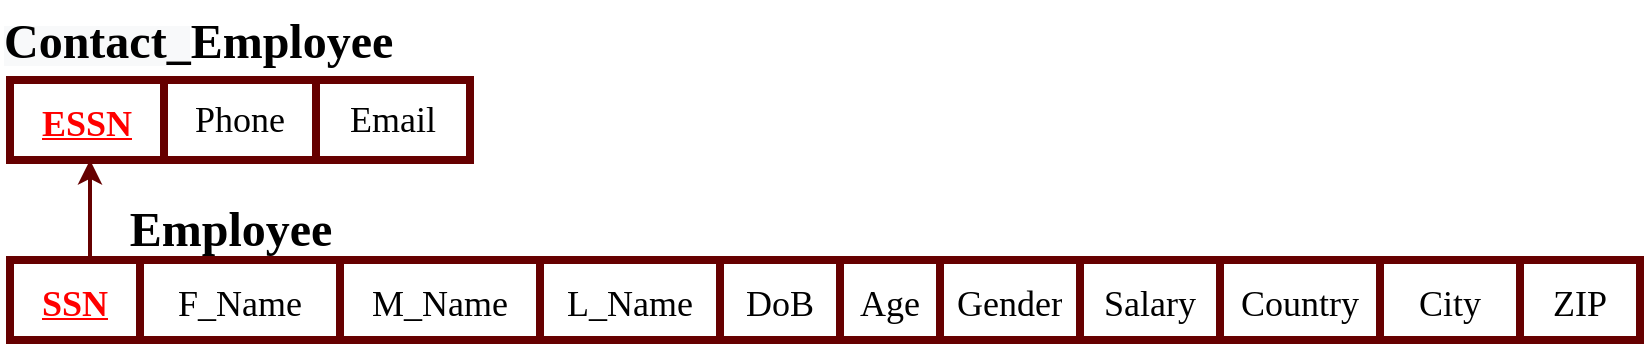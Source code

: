 <mxfile version="19.0.3" type="device" pages="4"><diagram id="USYFsT-eK0UTXoINsRfA" name="Employee"><mxGraphModel dx="868" dy="563" grid="1" gridSize="10" guides="1" tooltips="1" connect="1" arrows="1" fold="1" page="1" pageScale="1" pageWidth="850" pageHeight="1100" math="0" shadow="0"><root><mxCell id="0"/><mxCell id="1" parent="0"/><mxCell id="vEAUXPXefFvXZn18ucDX-1" value="" style="shape=table;startSize=0;container=1;collapsible=0;childLayout=tableLayout;fontSize=24;fontColor=#000000;strokeWidth=4;strokeColor=#660000;" parent="1" vertex="1"><mxGeometry x="10" y="140" width="815" height="40" as="geometry"/></mxCell><mxCell id="vEAUXPXefFvXZn18ucDX-2" value="" style="shape=tableRow;horizontal=0;startSize=0;swimlaneHead=0;swimlaneBody=0;top=0;left=0;bottom=0;right=0;collapsible=0;dropTarget=0;fillColor=none;points=[[0,0.5],[1,0.5]];portConstraint=eastwest;fontSize=24;fontColor=#000000;strokeWidth=4;strokeColor=#660000;" parent="vEAUXPXefFvXZn18ucDX-1" vertex="1"><mxGeometry width="815" height="40" as="geometry"/></mxCell><mxCell id="vEAUXPXefFvXZn18ucDX-3" value="&lt;b&gt;&lt;font style=&quot;font-size: 18px;&quot; face=&quot;Times New Roman&quot; color=&quot;#ff0000&quot;&gt;&lt;u&gt;SSN&lt;/u&gt;&lt;/font&gt;&lt;/b&gt;" style="shape=partialRectangle;html=1;whiteSpace=wrap;connectable=0;overflow=hidden;fillColor=none;top=0;left=0;bottom=0;right=0;pointerEvents=1;fontSize=24;fontColor=#000000;strokeWidth=4;strokeColor=#660000;" parent="vEAUXPXefFvXZn18ucDX-2" vertex="1"><mxGeometry width="65" height="40" as="geometry"><mxRectangle width="65" height="40" as="alternateBounds"/></mxGeometry></mxCell><mxCell id="vEAUXPXefFvXZn18ucDX-4" value="&lt;font style=&quot;font-size: 18px;&quot; face=&quot;Times New Roman&quot;&gt;F_Name&lt;/font&gt;" style="shape=partialRectangle;html=1;whiteSpace=wrap;connectable=0;overflow=hidden;fillColor=none;top=0;left=0;bottom=0;right=0;pointerEvents=1;fontSize=24;fontColor=#000000;strokeWidth=4;strokeColor=#660000;" parent="vEAUXPXefFvXZn18ucDX-2" vertex="1"><mxGeometry x="65" width="100" height="40" as="geometry"><mxRectangle width="100" height="40" as="alternateBounds"/></mxGeometry></mxCell><mxCell id="vEAUXPXefFvXZn18ucDX-5" value="&lt;font face=&quot;Times New Roman&quot; style=&quot;font-size: 18px;&quot;&gt;M_Name&lt;/font&gt;" style="shape=partialRectangle;html=1;whiteSpace=wrap;connectable=0;overflow=hidden;fillColor=none;top=0;left=0;bottom=0;right=0;pointerEvents=1;fontSize=24;fontColor=#000000;strokeWidth=4;strokeColor=#660000;" parent="vEAUXPXefFvXZn18ucDX-2" vertex="1"><mxGeometry x="165" width="100" height="40" as="geometry"><mxRectangle width="100" height="40" as="alternateBounds"/></mxGeometry></mxCell><mxCell id="vEAUXPXefFvXZn18ucDX-6" value="&lt;font face=&quot;Times New Roman&quot; style=&quot;font-size: 18px;&quot;&gt;L_Name&lt;/font&gt;" style="shape=partialRectangle;html=1;whiteSpace=wrap;connectable=0;overflow=hidden;fillColor=none;top=0;left=0;bottom=0;right=0;pointerEvents=1;fontSize=24;fontColor=#000000;strokeWidth=4;strokeColor=#660000;" parent="vEAUXPXefFvXZn18ucDX-2" vertex="1"><mxGeometry x="265" width="90" height="40" as="geometry"><mxRectangle width="90" height="40" as="alternateBounds"/></mxGeometry></mxCell><mxCell id="vEAUXPXefFvXZn18ucDX-7" value="&lt;font face=&quot;Times New Roman&quot; style=&quot;font-size: 18px;&quot;&gt;DoB&lt;/font&gt;" style="shape=partialRectangle;html=1;whiteSpace=wrap;connectable=0;overflow=hidden;fillColor=none;top=0;left=0;bottom=0;right=0;pointerEvents=1;fontSize=24;fontColor=#000000;strokeWidth=4;strokeColor=#660000;" parent="vEAUXPXefFvXZn18ucDX-2" vertex="1"><mxGeometry x="355" width="60" height="40" as="geometry"><mxRectangle width="60" height="40" as="alternateBounds"/></mxGeometry></mxCell><mxCell id="vEAUXPXefFvXZn18ucDX-8" value="&lt;font face=&quot;Times New Roman&quot; style=&quot;font-size: 18px;&quot;&gt;Age&lt;/font&gt;" style="shape=partialRectangle;html=1;whiteSpace=wrap;connectable=0;overflow=hidden;fillColor=none;top=0;left=0;bottom=0;right=0;pointerEvents=1;fontSize=24;fontColor=#000000;strokeWidth=4;strokeColor=#660000;" parent="vEAUXPXefFvXZn18ucDX-2" vertex="1"><mxGeometry x="415" width="50" height="40" as="geometry"><mxRectangle width="50" height="40" as="alternateBounds"/></mxGeometry></mxCell><mxCell id="vEAUXPXefFvXZn18ucDX-9" value="&lt;font face=&quot;Times New Roman&quot; style=&quot;font-size: 18px;&quot;&gt;Gender&lt;/font&gt;" style="shape=partialRectangle;html=1;whiteSpace=wrap;connectable=0;overflow=hidden;fillColor=none;top=0;left=0;bottom=0;right=0;pointerEvents=1;fontSize=24;fontColor=#000000;strokeWidth=4;strokeColor=#660000;" parent="vEAUXPXefFvXZn18ucDX-2" vertex="1"><mxGeometry x="465" width="70" height="40" as="geometry"><mxRectangle width="70" height="40" as="alternateBounds"/></mxGeometry></mxCell><mxCell id="vEAUXPXefFvXZn18ucDX-10" value="&lt;span style=&quot;&quot;&gt;&lt;font face=&quot;Times New Roman&quot; style=&quot;font-size: 18px;&quot;&gt;Salary&lt;/font&gt;&lt;/span&gt;" style="shape=partialRectangle;html=1;whiteSpace=wrap;connectable=0;overflow=hidden;fillColor=none;top=0;left=0;bottom=0;right=0;pointerEvents=1;fontSize=24;fontColor=#000000;strokeWidth=4;strokeColor=#660000;" parent="vEAUXPXefFvXZn18ucDX-2" vertex="1"><mxGeometry x="535" width="70" height="40" as="geometry"><mxRectangle width="70" height="40" as="alternateBounds"/></mxGeometry></mxCell><mxCell id="vEAUXPXefFvXZn18ucDX-11" value="&lt;font face=&quot;Times New Roman&quot; style=&quot;font-size: 18px;&quot;&gt;Country&lt;/font&gt;" style="shape=partialRectangle;html=1;whiteSpace=wrap;connectable=0;overflow=hidden;fillColor=none;top=0;left=0;bottom=0;right=0;pointerEvents=1;fontSize=24;fontColor=#000000;strokeWidth=4;strokeColor=#660000;" parent="vEAUXPXefFvXZn18ucDX-2" vertex="1"><mxGeometry x="605" width="80" height="40" as="geometry"><mxRectangle width="80" height="40" as="alternateBounds"/></mxGeometry></mxCell><mxCell id="vEAUXPXefFvXZn18ucDX-12" value="&lt;font face=&quot;Times New Roman&quot; style=&quot;font-size: 18px;&quot;&gt;City&lt;/font&gt;" style="shape=partialRectangle;html=1;whiteSpace=wrap;connectable=0;overflow=hidden;fillColor=none;top=0;left=0;bottom=0;right=0;pointerEvents=1;fontSize=24;fontColor=#000000;strokeWidth=4;strokeColor=#660000;" parent="vEAUXPXefFvXZn18ucDX-2" vertex="1"><mxGeometry x="685" width="70" height="40" as="geometry"><mxRectangle width="70" height="40" as="alternateBounds"/></mxGeometry></mxCell><mxCell id="vEAUXPXefFvXZn18ucDX-13" value="&lt;font face=&quot;Times New Roman&quot; style=&quot;font-size: 18px;&quot;&gt;ZIP&lt;/font&gt;" style="shape=partialRectangle;html=1;whiteSpace=wrap;connectable=0;overflow=hidden;fillColor=none;top=0;left=0;bottom=0;right=0;pointerEvents=1;fontSize=24;fontColor=#000000;strokeWidth=4;strokeColor=#660000;" parent="vEAUXPXefFvXZn18ucDX-2" vertex="1"><mxGeometry x="755" width="60" height="40" as="geometry"><mxRectangle width="60" height="40" as="alternateBounds"/></mxGeometry></mxCell><mxCell id="vEAUXPXefFvXZn18ucDX-14" value="&lt;font style=&quot;font-size: 24px;&quot; color=&quot;#000000&quot;&gt;&lt;b&gt;Employee&lt;/b&gt;&lt;/font&gt;" style="text;html=1;align=center;verticalAlign=middle;resizable=0;points=[];autosize=1;strokeColor=none;fillColor=none;fontSize=18;fontFamily=Times New Roman;fontColor=#FF0000;" parent="1" vertex="1"><mxGeometry x="60" y="110" width="120" height="30" as="geometry"/></mxCell><mxCell id="vEAUXPXefFvXZn18ucDX-15" value="" style="shape=table;startSize=0;container=1;collapsible=0;childLayout=tableLayout;strokeWidth=4;strokeColor=#660000;" parent="1" vertex="1"><mxGeometry x="10" y="50" width="230" height="40" as="geometry"/></mxCell><mxCell id="vEAUXPXefFvXZn18ucDX-16" value="" style="shape=tableRow;horizontal=0;startSize=0;swimlaneHead=0;swimlaneBody=0;top=0;left=0;bottom=0;right=0;collapsible=0;dropTarget=0;fillColor=none;points=[[0,0.5],[1,0.5]];portConstraint=eastwest;strokeColor=#660000;strokeWidth=4;" parent="vEAUXPXefFvXZn18ucDX-15" vertex="1"><mxGeometry width="230" height="40" as="geometry"/></mxCell><mxCell id="vEAUXPXefFvXZn18ucDX-17" value="&lt;b style=&quot;font-size: 24px;&quot;&gt;&lt;font style=&quot;font-size: 18px;&quot; face=&quot;Times New Roman&quot; color=&quot;#ff0000&quot;&gt;&lt;u&gt;ESSN&lt;/u&gt;&lt;/font&gt;&lt;/b&gt;" style="shape=partialRectangle;html=1;whiteSpace=wrap;connectable=0;overflow=hidden;fillColor=none;top=0;left=0;bottom=0;right=0;pointerEvents=1;strokeColor=#660000;strokeWidth=4;" parent="vEAUXPXefFvXZn18ucDX-16" vertex="1"><mxGeometry width="77" height="40" as="geometry"><mxRectangle width="77" height="40" as="alternateBounds"/></mxGeometry></mxCell><mxCell id="vEAUXPXefFvXZn18ucDX-18" value="&lt;font style=&quot;font-size: 18px;&quot; face=&quot;Times New Roman&quot;&gt;Phone&lt;/font&gt;" style="shape=partialRectangle;html=1;whiteSpace=wrap;connectable=0;overflow=hidden;fillColor=none;top=0;left=0;bottom=0;right=0;pointerEvents=1;strokeColor=#660000;strokeWidth=4;" parent="vEAUXPXefFvXZn18ucDX-16" vertex="1"><mxGeometry x="77" width="76" height="40" as="geometry"><mxRectangle width="76" height="40" as="alternateBounds"/></mxGeometry></mxCell><mxCell id="vEAUXPXefFvXZn18ucDX-19" value="&lt;font face=&quot;Times New Roman&quot; style=&quot;font-size: 18px;&quot;&gt;Email&lt;/font&gt;" style="shape=partialRectangle;html=1;whiteSpace=wrap;connectable=0;overflow=hidden;fillColor=none;top=0;left=0;bottom=0;right=0;pointerEvents=1;strokeColor=#660000;strokeWidth=4;" parent="vEAUXPXefFvXZn18ucDX-16" vertex="1"><mxGeometry x="153" width="77" height="40" as="geometry"><mxRectangle width="77" height="40" as="alternateBounds"/></mxGeometry></mxCell><mxCell id="vEAUXPXefFvXZn18ucDX-20" style="edgeStyle=orthogonalEdgeStyle;rounded=0;orthogonalLoop=1;jettySize=auto;html=1;strokeWidth=2;strokeColor=#660000;" parent="1" source="vEAUXPXefFvXZn18ucDX-2" target="vEAUXPXefFvXZn18ucDX-16" edge="1"><mxGeometry relative="1" as="geometry"><Array as="points"><mxPoint x="50" y="130"/><mxPoint x="50" y="130"/></Array></mxGeometry></mxCell><mxCell id="XH3cwkQdRkwyA6Izll0Q-19" value="&lt;b style=&quot;color: rgb(0, 0, 0); font-family: &amp;quot;Times New Roman&amp;quot;; font-size: 18px; font-style: normal; font-variant-ligatures: normal; font-variant-caps: normal; letter-spacing: normal; orphans: 2; text-align: center; text-indent: 0px; text-transform: none; widows: 2; word-spacing: 0px; -webkit-text-stroke-width: 0px; background-color: rgb(248, 249, 250); text-decoration-thickness: initial; text-decoration-style: initial; text-decoration-color: initial;&quot;&gt;&lt;font style=&quot;font-size: 24px;&quot;&gt;Contact_&lt;/font&gt;&lt;/b&gt;&lt;b style=&quot;text-align: center;&quot;&gt;Employee&lt;/b&gt;" style="text;whiteSpace=wrap;html=1;fontSize=24;fontFamily=Times New Roman;" parent="1" vertex="1"><mxGeometry x="5" y="10" width="190" height="50" as="geometry"/></mxCell></root></mxGraphModel></diagram><diagram id="tqC9YYFT0Icc66zHEED1" name="Customer"><mxGraphModel dx="868" dy="563" grid="1" gridSize="10" guides="1" tooltips="1" connect="1" arrows="1" fold="1" page="1" pageScale="1" pageWidth="850" pageHeight="1100" math="0" shadow="0"><root><mxCell id="0"/><mxCell id="1" parent="0"/><mxCell id="-WtmBWpDelNpiICFzf8M-1" value="" style="shape=table;startSize=0;container=1;collapsible=0;childLayout=tableLayout;fontSize=24;fontColor=#000000;strokeWidth=4;strokeColor=#660000;" vertex="1" parent="1"><mxGeometry x="10" y="140" width="745" height="40" as="geometry"/></mxCell><mxCell id="-WtmBWpDelNpiICFzf8M-2" value="" style="shape=tableRow;horizontal=0;startSize=0;swimlaneHead=0;swimlaneBody=0;top=0;left=0;bottom=0;right=0;collapsible=0;dropTarget=0;fillColor=none;points=[[0,0.5],[1,0.5]];portConstraint=eastwest;fontSize=24;fontColor=#000000;strokeWidth=4;strokeColor=#660000;" vertex="1" parent="-WtmBWpDelNpiICFzf8M-1"><mxGeometry width="745" height="40" as="geometry"/></mxCell><mxCell id="-WtmBWpDelNpiICFzf8M-3" value="&lt;b&gt;&lt;font style=&quot;font-size: 18px;&quot; face=&quot;Times New Roman&quot; color=&quot;#ff0000&quot;&gt;&lt;u&gt;Cust ID&lt;/u&gt;&lt;/font&gt;&lt;/b&gt;" style="shape=partialRectangle;html=1;whiteSpace=wrap;connectable=0;overflow=hidden;fillColor=none;top=0;left=0;bottom=0;right=0;pointerEvents=1;fontSize=24;fontColor=#000000;strokeWidth=4;strokeColor=#660000;" vertex="1" parent="-WtmBWpDelNpiICFzf8M-2"><mxGeometry width="75" height="40" as="geometry"><mxRectangle width="75" height="40" as="alternateBounds"/></mxGeometry></mxCell><mxCell id="-WtmBWpDelNpiICFzf8M-4" value="&lt;font style=&quot;font-size: 18px;&quot; face=&quot;Times New Roman&quot;&gt;F_Name&lt;/font&gt;" style="shape=partialRectangle;html=1;whiteSpace=wrap;connectable=0;overflow=hidden;fillColor=none;top=0;left=0;bottom=0;right=0;pointerEvents=1;fontSize=24;fontColor=#000000;strokeWidth=4;strokeColor=#660000;" vertex="1" parent="-WtmBWpDelNpiICFzf8M-2"><mxGeometry x="75" width="90" height="40" as="geometry"><mxRectangle width="90" height="40" as="alternateBounds"/></mxGeometry></mxCell><mxCell id="-WtmBWpDelNpiICFzf8M-5" value="&lt;font face=&quot;Times New Roman&quot; style=&quot;font-size: 18px;&quot;&gt;M_Name&lt;/font&gt;" style="shape=partialRectangle;html=1;whiteSpace=wrap;connectable=0;overflow=hidden;fillColor=none;top=0;left=0;bottom=0;right=0;pointerEvents=1;fontSize=24;fontColor=#000000;strokeWidth=4;strokeColor=#660000;" vertex="1" parent="-WtmBWpDelNpiICFzf8M-2"><mxGeometry x="165" width="100" height="40" as="geometry"><mxRectangle width="100" height="40" as="alternateBounds"/></mxGeometry></mxCell><mxCell id="-WtmBWpDelNpiICFzf8M-6" value="&lt;font face=&quot;Times New Roman&quot; style=&quot;font-size: 18px;&quot;&gt;L_Name&lt;/font&gt;" style="shape=partialRectangle;html=1;whiteSpace=wrap;connectable=0;overflow=hidden;fillColor=none;top=0;left=0;bottom=0;right=0;pointerEvents=1;fontSize=24;fontColor=#000000;strokeWidth=4;strokeColor=#660000;" vertex="1" parent="-WtmBWpDelNpiICFzf8M-2"><mxGeometry x="265" width="90" height="40" as="geometry"><mxRectangle width="90" height="40" as="alternateBounds"/></mxGeometry></mxCell><mxCell id="-WtmBWpDelNpiICFzf8M-7" value="&lt;font face=&quot;Times New Roman&quot; style=&quot;font-size: 18px;&quot;&gt;DoB&lt;/font&gt;" style="shape=partialRectangle;html=1;whiteSpace=wrap;connectable=0;overflow=hidden;fillColor=none;top=0;left=0;bottom=0;right=0;pointerEvents=1;fontSize=24;fontColor=#000000;strokeWidth=4;strokeColor=#660000;" vertex="1" parent="-WtmBWpDelNpiICFzf8M-2"><mxGeometry x="355" width="60" height="40" as="geometry"><mxRectangle width="60" height="40" as="alternateBounds"/></mxGeometry></mxCell><mxCell id="-WtmBWpDelNpiICFzf8M-8" value="&lt;font face=&quot;Times New Roman&quot; style=&quot;font-size: 18px;&quot;&gt;Age&lt;/font&gt;" style="shape=partialRectangle;html=1;whiteSpace=wrap;connectable=0;overflow=hidden;fillColor=none;top=0;left=0;bottom=0;right=0;pointerEvents=1;fontSize=24;fontColor=#000000;strokeWidth=4;strokeColor=#660000;" vertex="1" parent="-WtmBWpDelNpiICFzf8M-2"><mxGeometry x="415" width="50" height="40" as="geometry"><mxRectangle width="50" height="40" as="alternateBounds"/></mxGeometry></mxCell><mxCell id="-WtmBWpDelNpiICFzf8M-9" value="&lt;font face=&quot;Times New Roman&quot; style=&quot;font-size: 18px;&quot;&gt;Gender&lt;/font&gt;" style="shape=partialRectangle;html=1;whiteSpace=wrap;connectable=0;overflow=hidden;fillColor=none;top=0;left=0;bottom=0;right=0;pointerEvents=1;fontSize=24;fontColor=#000000;strokeWidth=4;strokeColor=#660000;" vertex="1" parent="-WtmBWpDelNpiICFzf8M-2"><mxGeometry x="465" width="70" height="40" as="geometry"><mxRectangle width="70" height="40" as="alternateBounds"/></mxGeometry></mxCell><mxCell id="-WtmBWpDelNpiICFzf8M-10" value="&lt;font face=&quot;Times New Roman&quot; style=&quot;font-size: 18px;&quot;&gt;Country&lt;/font&gt;" style="shape=partialRectangle;html=1;whiteSpace=wrap;connectable=0;overflow=hidden;fillColor=none;top=0;left=0;bottom=0;right=0;pointerEvents=1;fontSize=24;fontColor=#000000;strokeWidth=4;strokeColor=#660000;" vertex="1" parent="-WtmBWpDelNpiICFzf8M-2"><mxGeometry x="535" width="80" height="40" as="geometry"><mxRectangle width="80" height="40" as="alternateBounds"/></mxGeometry></mxCell><mxCell id="-WtmBWpDelNpiICFzf8M-11" value="&lt;font face=&quot;Times New Roman&quot; style=&quot;font-size: 18px;&quot;&gt;City&lt;/font&gt;" style="shape=partialRectangle;html=1;whiteSpace=wrap;connectable=0;overflow=hidden;fillColor=none;top=0;left=0;bottom=0;right=0;pointerEvents=1;fontSize=24;fontColor=#000000;strokeWidth=4;strokeColor=#660000;" vertex="1" parent="-WtmBWpDelNpiICFzf8M-2"><mxGeometry x="615" width="70" height="40" as="geometry"><mxRectangle width="70" height="40" as="alternateBounds"/></mxGeometry></mxCell><mxCell id="-WtmBWpDelNpiICFzf8M-12" value="&lt;font face=&quot;Times New Roman&quot; style=&quot;font-size: 18px;&quot;&gt;ZIP&lt;/font&gt;" style="shape=partialRectangle;html=1;whiteSpace=wrap;connectable=0;overflow=hidden;fillColor=none;top=0;left=0;bottom=0;right=0;pointerEvents=1;fontSize=24;fontColor=#000000;strokeWidth=4;strokeColor=#660000;" vertex="1" parent="-WtmBWpDelNpiICFzf8M-2"><mxGeometry x="685" width="60" height="40" as="geometry"><mxRectangle width="60" height="40" as="alternateBounds"/></mxGeometry></mxCell><mxCell id="-WtmBWpDelNpiICFzf8M-13" value="&lt;b&gt;Customer&lt;/b&gt;" style="text;html=1;align=center;verticalAlign=middle;resizable=0;points=[];autosize=1;strokeColor=none;fillColor=none;fontSize=24;fontFamily=Times New Roman;fontColor=#000000;" vertex="1" parent="1"><mxGeometry x="60" y="110" width="120" height="30" as="geometry"/></mxCell><mxCell id="-WtmBWpDelNpiICFzf8M-14" value="" style="shape=table;startSize=0;container=1;collapsible=0;childLayout=tableLayout;strokeWidth=4;strokeColor=#660000;" vertex="1" parent="1"><mxGeometry x="10" y="40" width="240" height="40" as="geometry"/></mxCell><mxCell id="-WtmBWpDelNpiICFzf8M-15" value="" style="shape=tableRow;horizontal=0;startSize=0;swimlaneHead=0;swimlaneBody=0;top=0;left=0;bottom=0;right=0;collapsible=0;dropTarget=0;fillColor=none;points=[[0,0.5],[1,0.5]];portConstraint=eastwest;strokeColor=#660000;strokeWidth=4;" vertex="1" parent="-WtmBWpDelNpiICFzf8M-14"><mxGeometry width="240" height="40" as="geometry"/></mxCell><mxCell id="-WtmBWpDelNpiICFzf8M-16" value="&lt;b style=&quot;font-size: 24px;&quot;&gt;&lt;font style=&quot;font-size: 18px;&quot; face=&quot;Times New Roman&quot; color=&quot;#ff0000&quot;&gt;&lt;u&gt;Cust ID&lt;/u&gt;&lt;/font&gt;&lt;/b&gt;" style="shape=partialRectangle;html=1;whiteSpace=wrap;connectable=0;overflow=hidden;fillColor=none;top=0;left=0;bottom=0;right=0;pointerEvents=1;strokeColor=#660000;strokeWidth=4;" vertex="1" parent="-WtmBWpDelNpiICFzf8M-15"><mxGeometry width="87" height="40" as="geometry"><mxRectangle width="87" height="40" as="alternateBounds"/></mxGeometry></mxCell><mxCell id="-WtmBWpDelNpiICFzf8M-17" value="&lt;font style=&quot;font-size: 18px;&quot; face=&quot;Times New Roman&quot;&gt;Phone&lt;/font&gt;" style="shape=partialRectangle;html=1;whiteSpace=wrap;connectable=0;overflow=hidden;fillColor=none;top=0;left=0;bottom=0;right=0;pointerEvents=1;strokeColor=#660000;strokeWidth=4;" vertex="1" parent="-WtmBWpDelNpiICFzf8M-15"><mxGeometry x="87" width="73" height="40" as="geometry"><mxRectangle width="73" height="40" as="alternateBounds"/></mxGeometry></mxCell><mxCell id="-WtmBWpDelNpiICFzf8M-18" value="&lt;font face=&quot;Times New Roman&quot; style=&quot;font-size: 18px;&quot;&gt;Email&lt;/font&gt;" style="shape=partialRectangle;html=1;whiteSpace=wrap;connectable=0;overflow=hidden;fillColor=none;top=0;left=0;bottom=0;right=0;pointerEvents=1;strokeColor=#660000;strokeWidth=4;" vertex="1" parent="-WtmBWpDelNpiICFzf8M-15"><mxGeometry x="160" width="80" height="40" as="geometry"><mxRectangle width="80" height="40" as="alternateBounds"/></mxGeometry></mxCell><mxCell id="-WtmBWpDelNpiICFzf8M-19" style="edgeStyle=orthogonalEdgeStyle;rounded=0;orthogonalLoop=1;jettySize=auto;html=1;strokeWidth=2;strokeColor=#660000;" edge="1" parent="1" source="-WtmBWpDelNpiICFzf8M-2" target="-WtmBWpDelNpiICFzf8M-15"><mxGeometry relative="1" as="geometry"><mxPoint x="60" y="-119" as="sourcePoint"/><mxPoint x="60.08" y="-210" as="targetPoint"/><Array as="points"><mxPoint x="50" y="130"/><mxPoint x="50" y="130"/></Array></mxGeometry></mxCell><mxCell id="-WtmBWpDelNpiICFzf8M-20" value="&lt;b style=&quot;color: rgb(0, 0, 0); font-family: &amp;quot;Times New Roman&amp;quot;; font-size: 18px; font-style: normal; font-variant-ligatures: normal; font-variant-caps: normal; letter-spacing: normal; orphans: 2; text-align: center; text-indent: 0px; text-transform: none; widows: 2; word-spacing: 0px; -webkit-text-stroke-width: 0px; background-color: rgb(248, 249, 250); text-decoration-thickness: initial; text-decoration-style: initial; text-decoration-color: initial;&quot;&gt;&lt;font style=&quot;font-size: 24px;&quot;&gt;Contact_Customer&lt;/font&gt;&lt;/b&gt;" style="text;whiteSpace=wrap;html=1;fontSize=24;fontFamily=Times New Roman;" vertex="1" parent="1"><mxGeometry x="10" width="190" height="50" as="geometry"/></mxCell></root></mxGraphModel></diagram><diagram id="er_BO6_znjompu3mAl2x" name="Shipper"><mxGraphModel dx="868" dy="563" grid="1" gridSize="10" guides="1" tooltips="1" connect="1" arrows="1" fold="1" page="1" pageScale="1" pageWidth="850" pageHeight="1100" math="0" shadow="0"><root><mxCell id="0"/><mxCell id="1" parent="0"/><mxCell id="co1VJWMpSUHzc2VNVyfv-1" value="" style="shape=table;startSize=0;container=1;collapsible=0;childLayout=tableLayout;fontSize=24;fontColor=#000000;strokeWidth=4;strokeColor=#660000;" vertex="1" parent="1"><mxGeometry x="10" y="150" width="745" height="40" as="geometry"/></mxCell><mxCell id="co1VJWMpSUHzc2VNVyfv-2" value="" style="shape=tableRow;horizontal=0;startSize=0;swimlaneHead=0;swimlaneBody=0;top=0;left=0;bottom=0;right=0;collapsible=0;dropTarget=0;fillColor=none;points=[[0,0.5],[1,0.5]];portConstraint=eastwest;fontSize=24;fontColor=#000000;strokeWidth=4;strokeColor=#660000;" vertex="1" parent="co1VJWMpSUHzc2VNVyfv-1"><mxGeometry width="745" height="40" as="geometry"/></mxCell><mxCell id="co1VJWMpSUHzc2VNVyfv-3" value="&lt;b style=&quot;font-family: &amp;quot;Times New Roman&amp;quot;;&quot;&gt;&lt;u&gt;&lt;font style=&quot;font-size: 18px;&quot; color=&quot;#ff0000&quot;&gt;Shipper ID&lt;/font&gt;&lt;/u&gt;&lt;/b&gt;" style="shape=partialRectangle;html=1;whiteSpace=wrap;connectable=0;overflow=hidden;fillColor=none;top=0;left=0;bottom=0;right=0;pointerEvents=1;fontSize=24;fontColor=#000000;strokeWidth=4;strokeColor=#660000;" vertex="1" parent="co1VJWMpSUHzc2VNVyfv-2"><mxGeometry width="105" height="40" as="geometry"><mxRectangle width="105" height="40" as="alternateBounds"/></mxGeometry></mxCell><mxCell id="co1VJWMpSUHzc2VNVyfv-4" value="&lt;font style=&quot;font-size: 18px;&quot; face=&quot;Times New Roman&quot;&gt;F_Name&lt;/font&gt;" style="shape=partialRectangle;html=1;whiteSpace=wrap;connectable=0;overflow=hidden;fillColor=none;top=0;left=0;bottom=0;right=0;pointerEvents=1;fontSize=24;fontColor=#000000;strokeWidth=4;strokeColor=#660000;" vertex="1" parent="co1VJWMpSUHzc2VNVyfv-2"><mxGeometry x="105" width="80" height="40" as="geometry"><mxRectangle width="80" height="40" as="alternateBounds"/></mxGeometry></mxCell><mxCell id="co1VJWMpSUHzc2VNVyfv-5" value="&lt;font face=&quot;Times New Roman&quot; style=&quot;font-size: 18px;&quot;&gt;M_Name&lt;/font&gt;" style="shape=partialRectangle;html=1;whiteSpace=wrap;connectable=0;overflow=hidden;fillColor=none;top=0;left=0;bottom=0;right=0;pointerEvents=1;fontSize=24;fontColor=#000000;strokeWidth=4;strokeColor=#660000;" vertex="1" parent="co1VJWMpSUHzc2VNVyfv-2"><mxGeometry x="185" width="90" height="40" as="geometry"><mxRectangle width="90" height="40" as="alternateBounds"/></mxGeometry></mxCell><mxCell id="co1VJWMpSUHzc2VNVyfv-6" value="&lt;font face=&quot;Times New Roman&quot; style=&quot;font-size: 18px;&quot;&gt;L_Name&lt;/font&gt;" style="shape=partialRectangle;html=1;whiteSpace=wrap;connectable=0;overflow=hidden;fillColor=none;top=0;left=0;bottom=0;right=0;pointerEvents=1;fontSize=24;fontColor=#000000;strokeWidth=4;strokeColor=#660000;" vertex="1" parent="co1VJWMpSUHzc2VNVyfv-2"><mxGeometry x="275" width="80" height="40" as="geometry"><mxRectangle width="80" height="40" as="alternateBounds"/></mxGeometry></mxCell><mxCell id="co1VJWMpSUHzc2VNVyfv-7" value="&lt;font face=&quot;Times New Roman&quot; style=&quot;font-size: 18px;&quot;&gt;DoB&lt;/font&gt;" style="shape=partialRectangle;html=1;whiteSpace=wrap;connectable=0;overflow=hidden;fillColor=none;top=0;left=0;bottom=0;right=0;pointerEvents=1;fontSize=24;fontColor=#000000;strokeWidth=4;strokeColor=#660000;" vertex="1" parent="co1VJWMpSUHzc2VNVyfv-2"><mxGeometry x="355" width="60" height="40" as="geometry"><mxRectangle width="60" height="40" as="alternateBounds"/></mxGeometry></mxCell><mxCell id="co1VJWMpSUHzc2VNVyfv-8" value="&lt;font face=&quot;Times New Roman&quot; style=&quot;font-size: 18px;&quot;&gt;Age&lt;/font&gt;" style="shape=partialRectangle;html=1;whiteSpace=wrap;connectable=0;overflow=hidden;fillColor=none;top=0;left=0;bottom=0;right=0;pointerEvents=1;fontSize=24;fontColor=#000000;strokeWidth=4;strokeColor=#660000;" vertex="1" parent="co1VJWMpSUHzc2VNVyfv-2"><mxGeometry x="415" width="50" height="40" as="geometry"><mxRectangle width="50" height="40" as="alternateBounds"/></mxGeometry></mxCell><mxCell id="co1VJWMpSUHzc2VNVyfv-9" value="&lt;font face=&quot;Times New Roman&quot; style=&quot;font-size: 18px;&quot;&gt;Gender&lt;/font&gt;" style="shape=partialRectangle;html=1;whiteSpace=wrap;connectable=0;overflow=hidden;fillColor=none;top=0;left=0;bottom=0;right=0;pointerEvents=1;fontSize=24;fontColor=#000000;strokeWidth=4;strokeColor=#660000;" vertex="1" parent="co1VJWMpSUHzc2VNVyfv-2"><mxGeometry x="465" width="70" height="40" as="geometry"><mxRectangle width="70" height="40" as="alternateBounds"/></mxGeometry></mxCell><mxCell id="co1VJWMpSUHzc2VNVyfv-10" value="&lt;font face=&quot;Times New Roman&quot; style=&quot;font-size: 18px;&quot;&gt;Country&lt;/font&gt;" style="shape=partialRectangle;html=1;whiteSpace=wrap;connectable=0;overflow=hidden;fillColor=none;top=0;left=0;bottom=0;right=0;pointerEvents=1;fontSize=24;fontColor=#000000;strokeWidth=4;strokeColor=#660000;" vertex="1" parent="co1VJWMpSUHzc2VNVyfv-2"><mxGeometry x="535" width="80" height="40" as="geometry"><mxRectangle width="80" height="40" as="alternateBounds"/></mxGeometry></mxCell><mxCell id="co1VJWMpSUHzc2VNVyfv-11" value="&lt;font face=&quot;Times New Roman&quot; style=&quot;font-size: 18px;&quot;&gt;City&lt;/font&gt;" style="shape=partialRectangle;html=1;whiteSpace=wrap;connectable=0;overflow=hidden;fillColor=none;top=0;left=0;bottom=0;right=0;pointerEvents=1;fontSize=24;fontColor=#000000;strokeWidth=4;strokeColor=#660000;" vertex="1" parent="co1VJWMpSUHzc2VNVyfv-2"><mxGeometry x="615" width="70" height="40" as="geometry"><mxRectangle width="70" height="40" as="alternateBounds"/></mxGeometry></mxCell><mxCell id="co1VJWMpSUHzc2VNVyfv-12" value="&lt;font face=&quot;Times New Roman&quot; style=&quot;font-size: 18px;&quot;&gt;ZIP&lt;/font&gt;" style="shape=partialRectangle;html=1;whiteSpace=wrap;connectable=0;overflow=hidden;fillColor=none;top=0;left=0;bottom=0;right=0;pointerEvents=1;fontSize=24;fontColor=#000000;strokeWidth=4;strokeColor=#660000;" vertex="1" parent="co1VJWMpSUHzc2VNVyfv-2"><mxGeometry x="685" width="60" height="40" as="geometry"><mxRectangle width="60" height="40" as="alternateBounds"/></mxGeometry></mxCell><mxCell id="co1VJWMpSUHzc2VNVyfv-13" value="" style="shape=table;startSize=0;container=1;collapsible=0;childLayout=tableLayout;strokeWidth=4;strokeColor=#660000;" vertex="1" parent="1"><mxGeometry x="10" y="40" width="240" height="40" as="geometry"/></mxCell><mxCell id="co1VJWMpSUHzc2VNVyfv-14" value="" style="shape=tableRow;horizontal=0;startSize=0;swimlaneHead=0;swimlaneBody=0;top=0;left=0;bottom=0;right=0;collapsible=0;dropTarget=0;fillColor=none;points=[[0,0.5],[1,0.5]];portConstraint=eastwest;strokeColor=#660000;strokeWidth=4;" vertex="1" parent="co1VJWMpSUHzc2VNVyfv-13"><mxGeometry width="240" height="40" as="geometry"/></mxCell><mxCell id="co1VJWMpSUHzc2VNVyfv-15" value="&lt;b style=&quot;font-size: 24px;&quot;&gt;&lt;font style=&quot;font-size: 18px;&quot; face=&quot;Times New Roman&quot; color=&quot;#ff0000&quot;&gt;&lt;u&gt;ShipSSN&lt;/u&gt;&lt;/font&gt;&lt;/b&gt;" style="shape=partialRectangle;html=1;whiteSpace=wrap;connectable=0;overflow=hidden;fillColor=none;top=0;left=0;bottom=0;right=0;pointerEvents=1;strokeColor=#660000;strokeWidth=4;" vertex="1" parent="co1VJWMpSUHzc2VNVyfv-14"><mxGeometry width="87" height="40" as="geometry"><mxRectangle width="87" height="40" as="alternateBounds"/></mxGeometry></mxCell><mxCell id="co1VJWMpSUHzc2VNVyfv-16" value="&lt;font style=&quot;font-size: 18px;&quot; face=&quot;Times New Roman&quot;&gt;Phone&lt;/font&gt;" style="shape=partialRectangle;html=1;whiteSpace=wrap;connectable=0;overflow=hidden;fillColor=none;top=0;left=0;bottom=0;right=0;pointerEvents=1;strokeColor=#660000;strokeWidth=4;" vertex="1" parent="co1VJWMpSUHzc2VNVyfv-14"><mxGeometry x="87" width="73" height="40" as="geometry"><mxRectangle width="73" height="40" as="alternateBounds"/></mxGeometry></mxCell><mxCell id="co1VJWMpSUHzc2VNVyfv-17" value="&lt;font face=&quot;Times New Roman&quot; style=&quot;font-size: 18px;&quot;&gt;Email&lt;/font&gt;" style="shape=partialRectangle;html=1;whiteSpace=wrap;connectable=0;overflow=hidden;fillColor=none;top=0;left=0;bottom=0;right=0;pointerEvents=1;strokeColor=#660000;strokeWidth=4;" vertex="1" parent="co1VJWMpSUHzc2VNVyfv-14"><mxGeometry x="160" width="80" height="40" as="geometry"><mxRectangle width="80" height="40" as="alternateBounds"/></mxGeometry></mxCell><mxCell id="co1VJWMpSUHzc2VNVyfv-18" style="edgeStyle=orthogonalEdgeStyle;rounded=0;orthogonalLoop=1;jettySize=auto;html=1;strokeWidth=2;strokeColor=#660000;" edge="1" parent="1" source="co1VJWMpSUHzc2VNVyfv-2" target="co1VJWMpSUHzc2VNVyfv-14"><mxGeometry relative="1" as="geometry"><mxPoint x="50" y="170" as="sourcePoint"/><mxPoint x="60.08" y="-210" as="targetPoint"/><Array as="points"><mxPoint x="40" y="140"/><mxPoint x="40" y="140"/></Array></mxGeometry></mxCell><mxCell id="co1VJWMpSUHzc2VNVyfv-19" value="&lt;b style=&quot;color: rgb(0, 0, 0); font-family: &amp;quot;Times New Roman&amp;quot;; font-size: 18px; font-style: normal; font-variant-ligatures: normal; font-variant-caps: normal; letter-spacing: normal; orphans: 2; text-align: center; text-indent: 0px; text-transform: none; widows: 2; word-spacing: 0px; -webkit-text-stroke-width: 0px; background-color: rgb(248, 249, 250); text-decoration-thickness: initial; text-decoration-style: initial; text-decoration-color: initial;&quot;&gt;&lt;font style=&quot;font-size: 24px;&quot;&gt;Contact_Shipper&lt;/font&gt;&lt;/b&gt;" style="text;whiteSpace=wrap;html=1;fontSize=24;fontFamily=Times New Roman;" vertex="1" parent="1"><mxGeometry x="10" width="190" height="50" as="geometry"/></mxCell><mxCell id="co1VJWMpSUHzc2VNVyfv-20" value="&lt;b style=&quot;font-size: 18px;&quot;&gt;&lt;font style=&quot;font-size: 24px;&quot;&gt;Shipper&lt;/font&gt;&lt;/b&gt;" style="text;html=1;align=center;verticalAlign=middle;resizable=0;points=[];autosize=1;strokeColor=none;fillColor=none;fontSize=24;fontFamily=Times New Roman;" vertex="1" parent="1"><mxGeometry x="50" y="110" width="100" height="40" as="geometry"/></mxCell></root></mxGraphModel></diagram><diagram id="kaGGb4vAcmoLztFfnRTg" name="Supplier"><mxGraphModel dx="868" dy="1663" grid="1" gridSize="10" guides="1" tooltips="1" connect="1" arrows="1" fold="1" page="1" pageScale="1" pageWidth="850" pageHeight="1100" math="0" shadow="0"><root><mxCell id="0"/><mxCell id="1" parent="0"/><mxCell id="MBRcdVvhDomfNqEyvWPV-1" value="" style="shape=table;startSize=0;container=1;collapsible=0;childLayout=tableLayout;fontFamily=Times New Roman;fontSize=24;fontColor=#000000;strokeWidth=4;strokeColor=#660000;" vertex="1" parent="1"><mxGeometry x="10" y="-960" width="457.5" height="40" as="geometry"/></mxCell><mxCell id="MBRcdVvhDomfNqEyvWPV-2" value="" style="shape=tableRow;horizontal=0;startSize=0;swimlaneHead=0;swimlaneBody=0;top=0;left=0;bottom=0;right=0;collapsible=0;dropTarget=0;fillColor=none;points=[[0,0.5],[1,0.5]];portConstraint=eastwest;fontFamily=Times New Roman;fontSize=24;fontColor=#000000;strokeWidth=4;strokeColor=#660000;" vertex="1" parent="MBRcdVvhDomfNqEyvWPV-1"><mxGeometry width="457.5" height="40" as="geometry"/></mxCell><mxCell id="MBRcdVvhDomfNqEyvWPV-3" value="&lt;font color=&quot;#ff0000&quot; style=&quot;font-size: 18px;&quot;&gt;&lt;b&gt;&lt;u&gt;Supplier ID&lt;/u&gt;&lt;/b&gt;&lt;/font&gt;" style="shape=partialRectangle;html=1;whiteSpace=wrap;connectable=0;overflow=hidden;fillColor=none;top=0;left=0;bottom=0;right=0;pointerEvents=1;fontFamily=Times New Roman;fontSize=24;fontColor=#000000;strokeWidth=4;strokeColor=#660000;" vertex="1" parent="MBRcdVvhDomfNqEyvWPV-2"><mxGeometry width="87" height="40" as="geometry"><mxRectangle width="87" height="40" as="alternateBounds"/></mxGeometry></mxCell><mxCell id="MBRcdVvhDomfNqEyvWPV-4" value="&lt;font style=&quot;font-size: 18px;&quot;&gt;Company Name&lt;/font&gt;" style="shape=partialRectangle;html=1;whiteSpace=wrap;connectable=0;overflow=hidden;fillColor=none;top=0;left=0;bottom=0;right=0;pointerEvents=1;fontFamily=Times New Roman;fontSize=24;fontColor=#000000;strokeWidth=4;strokeColor=#660000;" vertex="1" parent="MBRcdVvhDomfNqEyvWPV-2"><mxGeometry x="87" width="130" height="40" as="geometry"><mxRectangle width="130" height="40" as="alternateBounds"/></mxGeometry></mxCell><mxCell id="MBRcdVvhDomfNqEyvWPV-5" value="&lt;font style=&quot;font-size: 18px;&quot;&gt;Country&lt;/font&gt;" style="shape=partialRectangle;html=1;whiteSpace=wrap;connectable=0;overflow=hidden;fillColor=none;top=0;left=0;bottom=0;right=0;pointerEvents=1;fontFamily=Times New Roman;fontSize=24;fontColor=#000000;strokeWidth=4;strokeColor=#660000;" vertex="1" parent="MBRcdVvhDomfNqEyvWPV-2"><mxGeometry x="217" width="79" height="40" as="geometry"><mxRectangle width="79" height="40" as="alternateBounds"/></mxGeometry></mxCell><mxCell id="MBRcdVvhDomfNqEyvWPV-6" value="&lt;font style=&quot;font-size: 18px;&quot;&gt;City&lt;/font&gt;" style="shape=partialRectangle;html=1;whiteSpace=wrap;connectable=0;overflow=hidden;fillColor=none;top=0;left=0;bottom=0;right=0;pointerEvents=1;fontFamily=Times New Roman;fontSize=24;fontColor=#000000;strokeWidth=4;strokeColor=#660000;" vertex="1" parent="MBRcdVvhDomfNqEyvWPV-2"><mxGeometry x="296" width="54" height="40" as="geometry"><mxRectangle width="54" height="40" as="alternateBounds"/></mxGeometry></mxCell><mxCell id="MBRcdVvhDomfNqEyvWPV-7" value="&lt;font style=&quot;font-size: 18px;&quot;&gt;Postal Code&lt;/font&gt;" style="shape=partialRectangle;html=1;whiteSpace=wrap;connectable=0;overflow=hidden;fillColor=none;top=0;left=0;bottom=0;right=0;pointerEvents=1;fontFamily=Times New Roman;fontSize=24;fontColor=#000000;strokeWidth=4;strokeColor=#660000;" vertex="1" parent="MBRcdVvhDomfNqEyvWPV-2"><mxGeometry x="350" width="108" height="40" as="geometry"><mxRectangle width="108" height="40" as="alternateBounds"/></mxGeometry></mxCell><mxCell id="MBRcdVvhDomfNqEyvWPV-8" value="&lt;b&gt;Supplier&lt;/b&gt;" style="text;html=1;align=center;verticalAlign=middle;resizable=0;points=[];autosize=1;strokeColor=none;fillColor=none;fontSize=24;fontFamily=Times New Roman;fontColor=#000000;" vertex="1" parent="1"><mxGeometry x="40" y="-990" width="100" height="30" as="geometry"/></mxCell><mxCell id="MBRcdVvhDomfNqEyvWPV-9" value="" style="shape=table;startSize=0;container=1;collapsible=0;childLayout=tableLayout;strokeWidth=4;strokeColor=#660000;" vertex="1" parent="1"><mxGeometry x="10" y="-1065" width="240" height="40" as="geometry"/></mxCell><mxCell id="MBRcdVvhDomfNqEyvWPV-10" value="" style="shape=tableRow;horizontal=0;startSize=0;swimlaneHead=0;swimlaneBody=0;top=0;left=0;bottom=0;right=0;collapsible=0;dropTarget=0;fillColor=none;points=[[0,0.5],[1,0.5]];portConstraint=eastwest;strokeColor=#660000;strokeWidth=4;" vertex="1" parent="MBRcdVvhDomfNqEyvWPV-9"><mxGeometry width="240" height="40" as="geometry"/></mxCell><mxCell id="MBRcdVvhDomfNqEyvWPV-11" value="&lt;b style=&quot;font-size: 24px;&quot;&gt;&lt;font style=&quot;font-size: 18px;&quot; face=&quot;Times New Roman&quot; color=&quot;#ff0000&quot;&gt;&lt;u&gt;SupID&lt;/u&gt;&lt;/font&gt;&lt;/b&gt;" style="shape=partialRectangle;html=1;whiteSpace=wrap;connectable=0;overflow=hidden;fillColor=none;top=0;left=0;bottom=0;right=0;pointerEvents=1;strokeColor=#660000;strokeWidth=4;" vertex="1" parent="MBRcdVvhDomfNqEyvWPV-10"><mxGeometry width="87" height="40" as="geometry"><mxRectangle width="87" height="40" as="alternateBounds"/></mxGeometry></mxCell><mxCell id="MBRcdVvhDomfNqEyvWPV-12" value="&lt;font style=&quot;font-size: 18px;&quot; face=&quot;Times New Roman&quot;&gt;Phone&lt;/font&gt;" style="shape=partialRectangle;html=1;whiteSpace=wrap;connectable=0;overflow=hidden;fillColor=none;top=0;left=0;bottom=0;right=0;pointerEvents=1;strokeColor=#660000;strokeWidth=4;" vertex="1" parent="MBRcdVvhDomfNqEyvWPV-10"><mxGeometry x="87" width="73" height="40" as="geometry"><mxRectangle width="73" height="40" as="alternateBounds"/></mxGeometry></mxCell><mxCell id="MBRcdVvhDomfNqEyvWPV-13" value="&lt;font face=&quot;Times New Roman&quot; style=&quot;font-size: 18px;&quot;&gt;Email&lt;/font&gt;" style="shape=partialRectangle;html=1;whiteSpace=wrap;connectable=0;overflow=hidden;fillColor=none;top=0;left=0;bottom=0;right=0;pointerEvents=1;strokeColor=#660000;strokeWidth=4;" vertex="1" parent="MBRcdVvhDomfNqEyvWPV-10"><mxGeometry x="160" width="80" height="40" as="geometry"><mxRectangle width="80" height="40" as="alternateBounds"/></mxGeometry></mxCell><mxCell id="MBRcdVvhDomfNqEyvWPV-14" style="edgeStyle=orthogonalEdgeStyle;rounded=0;orthogonalLoop=1;jettySize=auto;html=1;strokeWidth=2;" edge="1" parent="1" source="MBRcdVvhDomfNqEyvWPV-2" target="MBRcdVvhDomfNqEyvWPV-10"><mxGeometry relative="1" as="geometry"><mxPoint x="50" y="-935" as="sourcePoint"/><mxPoint x="40" y="-1030" as="targetPoint"/><Array as="points"><mxPoint x="30" y="-990"/><mxPoint x="30" y="-990"/></Array></mxGeometry></mxCell><mxCell id="MBRcdVvhDomfNqEyvWPV-15" value="&lt;b&gt;&lt;font style=&quot;font-size: 24px;&quot;&gt;Contact_Supplier&lt;/font&gt;&lt;/b&gt;" style="text;html=1;align=center;verticalAlign=middle;resizable=0;points=[];autosize=1;strokeColor=none;fillColor=none;fontSize=18;fontFamily=Times New Roman;" vertex="1" parent="1"><mxGeometry y="-1100" width="200" height="30" as="geometry"/></mxCell></root></mxGraphModel></diagram></mxfile>
